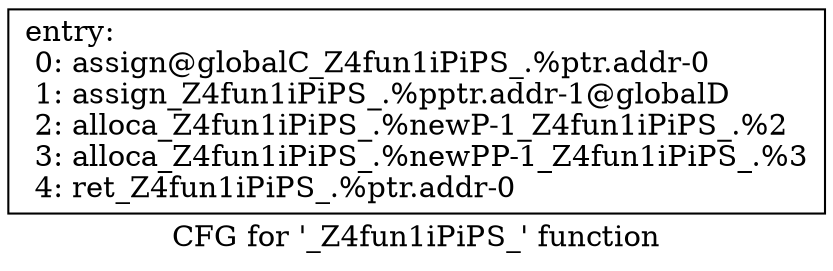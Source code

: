 digraph "CFG for '_Z4fun1iPiPS_' function" {
	label="CFG for '_Z4fun1iPiPS_' function" ;

	Node0x930bc60 [shape=record,label="{entry:\l 0: assign	@globalC	_Z4fun1iPiPS_.%ptr.addr-0\l 1: assign	_Z4fun1iPiPS_.%pptr.addr-1	@globalD\l 2: alloca	_Z4fun1iPiPS_.%newP-1	_Z4fun1iPiPS_.%2\l 3: alloca	_Z4fun1iPiPS_.%newPP-1	_Z4fun1iPiPS_.%3\l 4: ret	_Z4fun1iPiPS_.%ptr.addr-0\l }"];
}